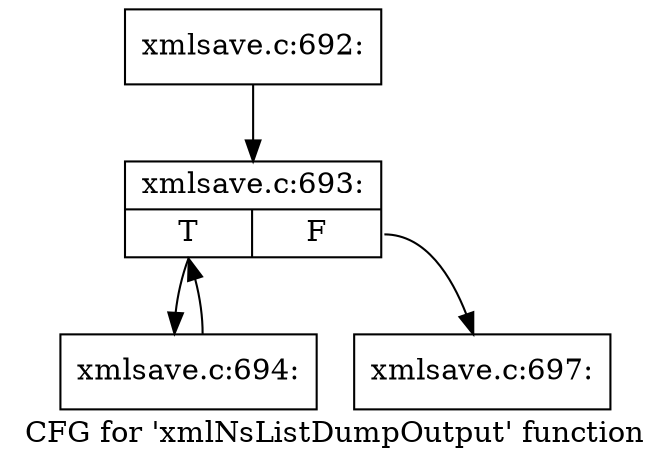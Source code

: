 digraph "CFG for 'xmlNsListDumpOutput' function" {
	label="CFG for 'xmlNsListDumpOutput' function";

	Node0x53e7130 [shape=record,label="{xmlsave.c:692:}"];
	Node0x53e7130 -> Node0x56a8d10;
	Node0x56a8d10 [shape=record,label="{xmlsave.c:693:|{<s0>T|<s1>F}}"];
	Node0x56a8d10:s0 -> Node0x56a9100;
	Node0x56a8d10:s1 -> Node0x56a8f30;
	Node0x56a9100 [shape=record,label="{xmlsave.c:694:}"];
	Node0x56a9100 -> Node0x56a8d10;
	Node0x56a8f30 [shape=record,label="{xmlsave.c:697:}"];
}

